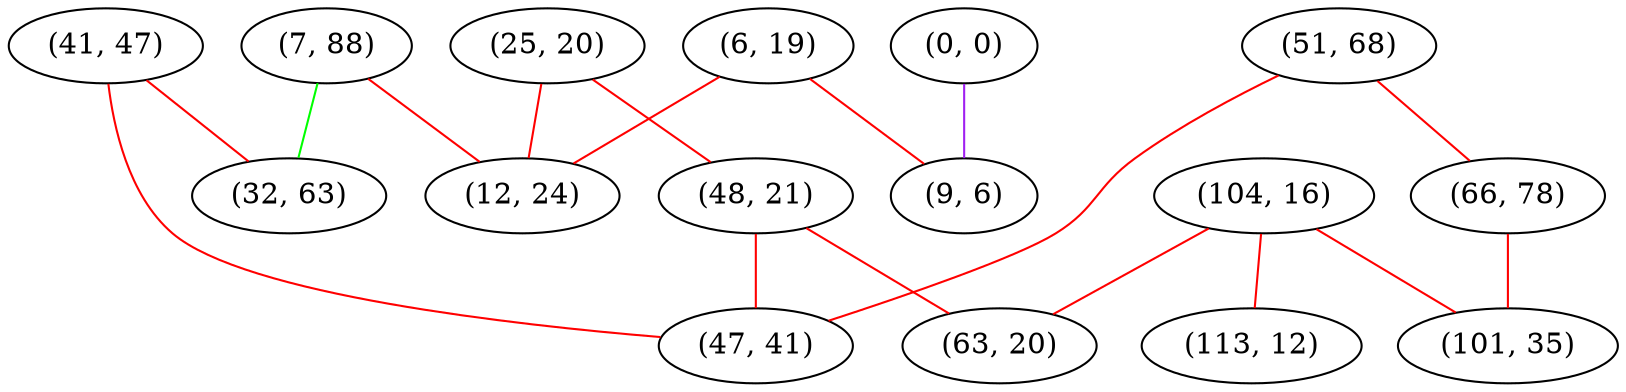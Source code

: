 graph "" {
"(6, 19)";
"(104, 16)";
"(25, 20)";
"(41, 47)";
"(51, 68)";
"(113, 12)";
"(7, 88)";
"(12, 24)";
"(0, 0)";
"(48, 21)";
"(32, 63)";
"(47, 41)";
"(63, 20)";
"(66, 78)";
"(9, 6)";
"(101, 35)";
"(6, 19)" -- "(9, 6)"  [color=red, key=0, weight=1];
"(6, 19)" -- "(12, 24)"  [color=red, key=0, weight=1];
"(104, 16)" -- "(63, 20)"  [color=red, key=0, weight=1];
"(104, 16)" -- "(113, 12)"  [color=red, key=0, weight=1];
"(104, 16)" -- "(101, 35)"  [color=red, key=0, weight=1];
"(25, 20)" -- "(48, 21)"  [color=red, key=0, weight=1];
"(25, 20)" -- "(12, 24)"  [color=red, key=0, weight=1];
"(41, 47)" -- "(32, 63)"  [color=red, key=0, weight=1];
"(41, 47)" -- "(47, 41)"  [color=red, key=0, weight=1];
"(51, 68)" -- "(66, 78)"  [color=red, key=0, weight=1];
"(51, 68)" -- "(47, 41)"  [color=red, key=0, weight=1];
"(7, 88)" -- "(32, 63)"  [color=green, key=0, weight=2];
"(7, 88)" -- "(12, 24)"  [color=red, key=0, weight=1];
"(0, 0)" -- "(9, 6)"  [color=purple, key=0, weight=4];
"(48, 21)" -- "(63, 20)"  [color=red, key=0, weight=1];
"(48, 21)" -- "(47, 41)"  [color=red, key=0, weight=1];
"(66, 78)" -- "(101, 35)"  [color=red, key=0, weight=1];
}
